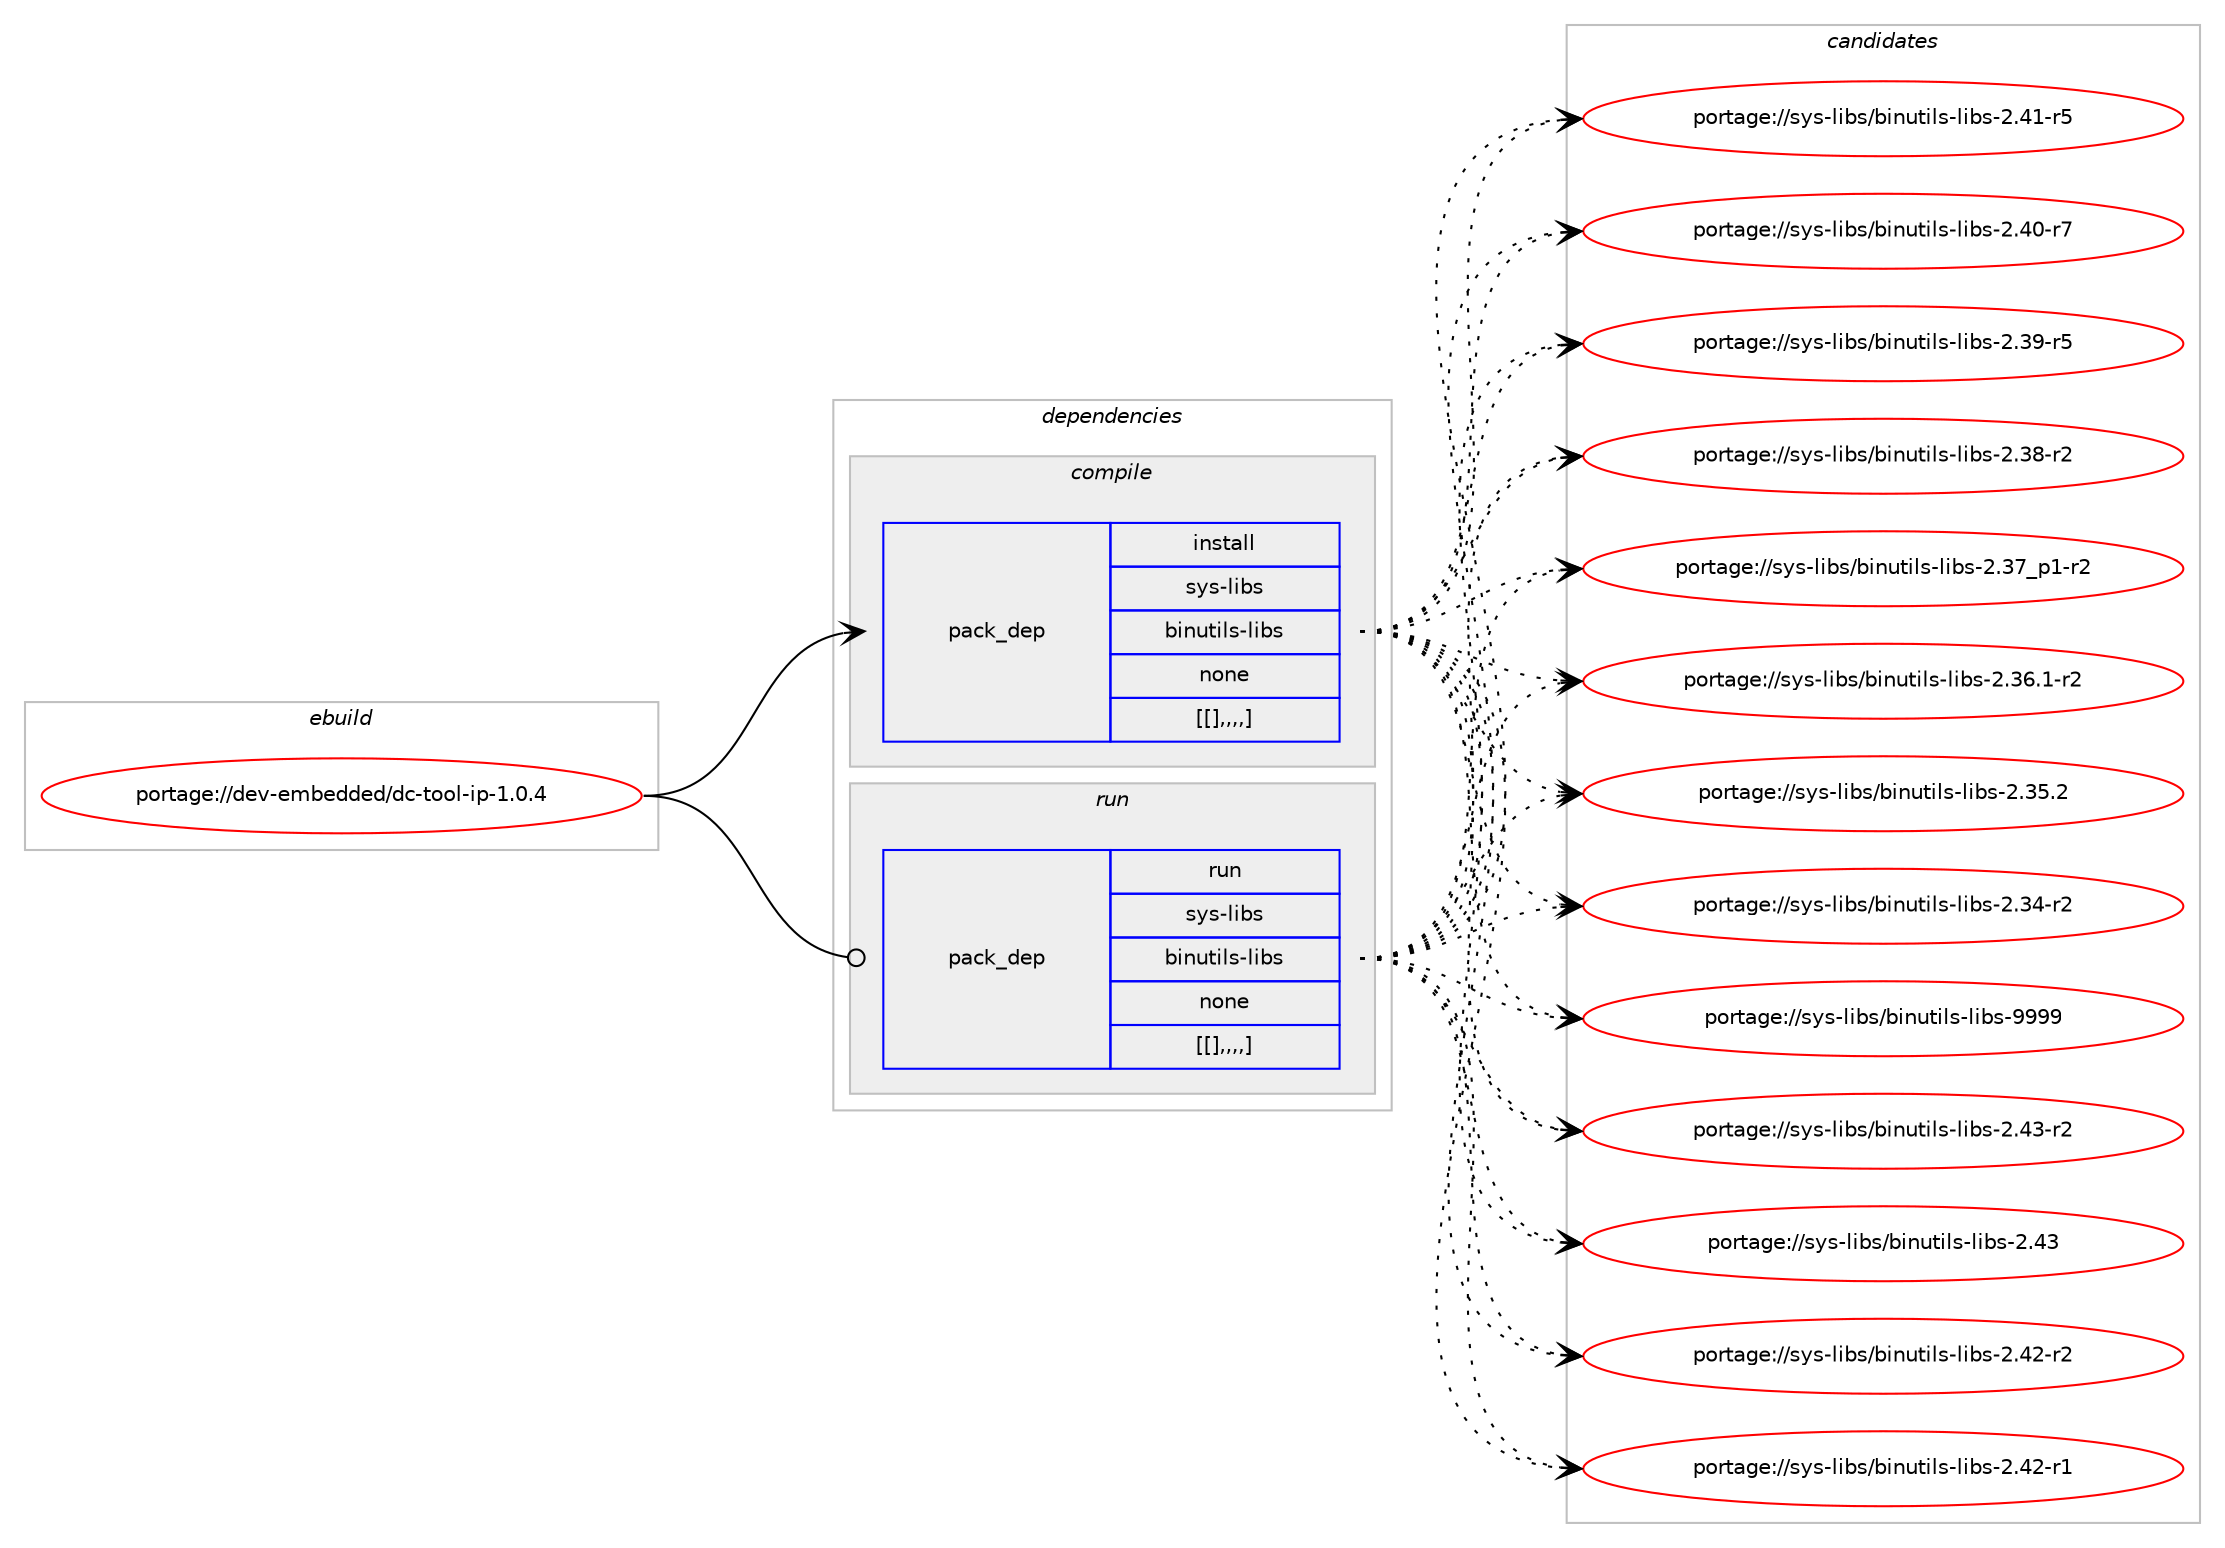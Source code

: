 digraph prolog {

# *************
# Graph options
# *************

newrank=true;
concentrate=true;
compound=true;
graph [rankdir=LR,fontname=Helvetica,fontsize=10,ranksep=1.5];#, ranksep=2.5, nodesep=0.2];
edge  [arrowhead=vee];
node  [fontname=Helvetica,fontsize=10];

# **********
# The ebuild
# **********

subgraph cluster_leftcol {
color=gray;
label=<<i>ebuild</i>>;
id [label="portage://dev-embedded/dc-tool-ip-1.0.4", color=red, width=4, href="../dev-embedded/dc-tool-ip-1.0.4.svg"];
}

# ****************
# The dependencies
# ****************

subgraph cluster_midcol {
color=gray;
label=<<i>dependencies</i>>;
subgraph cluster_compile {
fillcolor="#eeeeee";
style=filled;
label=<<i>compile</i>>;
subgraph pack53068 {
dependency73877 [label=<<TABLE BORDER="0" CELLBORDER="1" CELLSPACING="0" CELLPADDING="4" WIDTH="220"><TR><TD ROWSPAN="6" CELLPADDING="30">pack_dep</TD></TR><TR><TD WIDTH="110">install</TD></TR><TR><TD>sys-libs</TD></TR><TR><TD>binutils-libs</TD></TR><TR><TD>none</TD></TR><TR><TD>[[],,,,]</TD></TR></TABLE>>, shape=none, color=blue];
}
id:e -> dependency73877:w [weight=20,style="solid",arrowhead="vee"];
}
subgraph cluster_compileandrun {
fillcolor="#eeeeee";
style=filled;
label=<<i>compile and run</i>>;
}
subgraph cluster_run {
fillcolor="#eeeeee";
style=filled;
label=<<i>run</i>>;
subgraph pack53069 {
dependency73878 [label=<<TABLE BORDER="0" CELLBORDER="1" CELLSPACING="0" CELLPADDING="4" WIDTH="220"><TR><TD ROWSPAN="6" CELLPADDING="30">pack_dep</TD></TR><TR><TD WIDTH="110">run</TD></TR><TR><TD>sys-libs</TD></TR><TR><TD>binutils-libs</TD></TR><TR><TD>none</TD></TR><TR><TD>[[],,,,]</TD></TR></TABLE>>, shape=none, color=blue];
}
id:e -> dependency73878:w [weight=20,style="solid",arrowhead="odot"];
}
}

# **************
# The candidates
# **************

subgraph cluster_choices {
rank=same;
color=gray;
label=<<i>candidates</i>>;

subgraph choice53068 {
color=black;
nodesep=1;
choice1151211154510810598115479810511011711610510811545108105981154557575757 [label="portage://sys-libs/binutils-libs-9999", color=red, width=4,href="../sys-libs/binutils-libs-9999.svg"];
choice11512111545108105981154798105110117116105108115451081059811545504652514511450 [label="portage://sys-libs/binutils-libs-2.43-r2", color=red, width=4,href="../sys-libs/binutils-libs-2.43-r2.svg"];
choice1151211154510810598115479810511011711610510811545108105981154550465251 [label="portage://sys-libs/binutils-libs-2.43", color=red, width=4,href="../sys-libs/binutils-libs-2.43.svg"];
choice11512111545108105981154798105110117116105108115451081059811545504652504511450 [label="portage://sys-libs/binutils-libs-2.42-r2", color=red, width=4,href="../sys-libs/binutils-libs-2.42-r2.svg"];
choice11512111545108105981154798105110117116105108115451081059811545504652504511449 [label="portage://sys-libs/binutils-libs-2.42-r1", color=red, width=4,href="../sys-libs/binutils-libs-2.42-r1.svg"];
choice11512111545108105981154798105110117116105108115451081059811545504652494511453 [label="portage://sys-libs/binutils-libs-2.41-r5", color=red, width=4,href="../sys-libs/binutils-libs-2.41-r5.svg"];
choice11512111545108105981154798105110117116105108115451081059811545504652484511455 [label="portage://sys-libs/binutils-libs-2.40-r7", color=red, width=4,href="../sys-libs/binutils-libs-2.40-r7.svg"];
choice11512111545108105981154798105110117116105108115451081059811545504651574511453 [label="portage://sys-libs/binutils-libs-2.39-r5", color=red, width=4,href="../sys-libs/binutils-libs-2.39-r5.svg"];
choice11512111545108105981154798105110117116105108115451081059811545504651564511450 [label="portage://sys-libs/binutils-libs-2.38-r2", color=red, width=4,href="../sys-libs/binutils-libs-2.38-r2.svg"];
choice115121115451081059811547981051101171161051081154510810598115455046515595112494511450 [label="portage://sys-libs/binutils-libs-2.37_p1-r2", color=red, width=4,href="../sys-libs/binutils-libs-2.37_p1-r2.svg"];
choice115121115451081059811547981051101171161051081154510810598115455046515446494511450 [label="portage://sys-libs/binutils-libs-2.36.1-r2", color=red, width=4,href="../sys-libs/binutils-libs-2.36.1-r2.svg"];
choice11512111545108105981154798105110117116105108115451081059811545504651534650 [label="portage://sys-libs/binutils-libs-2.35.2", color=red, width=4,href="../sys-libs/binutils-libs-2.35.2.svg"];
choice11512111545108105981154798105110117116105108115451081059811545504651524511450 [label="portage://sys-libs/binutils-libs-2.34-r2", color=red, width=4,href="../sys-libs/binutils-libs-2.34-r2.svg"];
dependency73877:e -> choice1151211154510810598115479810511011711610510811545108105981154557575757:w [style=dotted,weight="100"];
dependency73877:e -> choice11512111545108105981154798105110117116105108115451081059811545504652514511450:w [style=dotted,weight="100"];
dependency73877:e -> choice1151211154510810598115479810511011711610510811545108105981154550465251:w [style=dotted,weight="100"];
dependency73877:e -> choice11512111545108105981154798105110117116105108115451081059811545504652504511450:w [style=dotted,weight="100"];
dependency73877:e -> choice11512111545108105981154798105110117116105108115451081059811545504652504511449:w [style=dotted,weight="100"];
dependency73877:e -> choice11512111545108105981154798105110117116105108115451081059811545504652494511453:w [style=dotted,weight="100"];
dependency73877:e -> choice11512111545108105981154798105110117116105108115451081059811545504652484511455:w [style=dotted,weight="100"];
dependency73877:e -> choice11512111545108105981154798105110117116105108115451081059811545504651574511453:w [style=dotted,weight="100"];
dependency73877:e -> choice11512111545108105981154798105110117116105108115451081059811545504651564511450:w [style=dotted,weight="100"];
dependency73877:e -> choice115121115451081059811547981051101171161051081154510810598115455046515595112494511450:w [style=dotted,weight="100"];
dependency73877:e -> choice115121115451081059811547981051101171161051081154510810598115455046515446494511450:w [style=dotted,weight="100"];
dependency73877:e -> choice11512111545108105981154798105110117116105108115451081059811545504651534650:w [style=dotted,weight="100"];
dependency73877:e -> choice11512111545108105981154798105110117116105108115451081059811545504651524511450:w [style=dotted,weight="100"];
}
subgraph choice53069 {
color=black;
nodesep=1;
choice1151211154510810598115479810511011711610510811545108105981154557575757 [label="portage://sys-libs/binutils-libs-9999", color=red, width=4,href="../sys-libs/binutils-libs-9999.svg"];
choice11512111545108105981154798105110117116105108115451081059811545504652514511450 [label="portage://sys-libs/binutils-libs-2.43-r2", color=red, width=4,href="../sys-libs/binutils-libs-2.43-r2.svg"];
choice1151211154510810598115479810511011711610510811545108105981154550465251 [label="portage://sys-libs/binutils-libs-2.43", color=red, width=4,href="../sys-libs/binutils-libs-2.43.svg"];
choice11512111545108105981154798105110117116105108115451081059811545504652504511450 [label="portage://sys-libs/binutils-libs-2.42-r2", color=red, width=4,href="../sys-libs/binutils-libs-2.42-r2.svg"];
choice11512111545108105981154798105110117116105108115451081059811545504652504511449 [label="portage://sys-libs/binutils-libs-2.42-r1", color=red, width=4,href="../sys-libs/binutils-libs-2.42-r1.svg"];
choice11512111545108105981154798105110117116105108115451081059811545504652494511453 [label="portage://sys-libs/binutils-libs-2.41-r5", color=red, width=4,href="../sys-libs/binutils-libs-2.41-r5.svg"];
choice11512111545108105981154798105110117116105108115451081059811545504652484511455 [label="portage://sys-libs/binutils-libs-2.40-r7", color=red, width=4,href="../sys-libs/binutils-libs-2.40-r7.svg"];
choice11512111545108105981154798105110117116105108115451081059811545504651574511453 [label="portage://sys-libs/binutils-libs-2.39-r5", color=red, width=4,href="../sys-libs/binutils-libs-2.39-r5.svg"];
choice11512111545108105981154798105110117116105108115451081059811545504651564511450 [label="portage://sys-libs/binutils-libs-2.38-r2", color=red, width=4,href="../sys-libs/binutils-libs-2.38-r2.svg"];
choice115121115451081059811547981051101171161051081154510810598115455046515595112494511450 [label="portage://sys-libs/binutils-libs-2.37_p1-r2", color=red, width=4,href="../sys-libs/binutils-libs-2.37_p1-r2.svg"];
choice115121115451081059811547981051101171161051081154510810598115455046515446494511450 [label="portage://sys-libs/binutils-libs-2.36.1-r2", color=red, width=4,href="../sys-libs/binutils-libs-2.36.1-r2.svg"];
choice11512111545108105981154798105110117116105108115451081059811545504651534650 [label="portage://sys-libs/binutils-libs-2.35.2", color=red, width=4,href="../sys-libs/binutils-libs-2.35.2.svg"];
choice11512111545108105981154798105110117116105108115451081059811545504651524511450 [label="portage://sys-libs/binutils-libs-2.34-r2", color=red, width=4,href="../sys-libs/binutils-libs-2.34-r2.svg"];
dependency73878:e -> choice1151211154510810598115479810511011711610510811545108105981154557575757:w [style=dotted,weight="100"];
dependency73878:e -> choice11512111545108105981154798105110117116105108115451081059811545504652514511450:w [style=dotted,weight="100"];
dependency73878:e -> choice1151211154510810598115479810511011711610510811545108105981154550465251:w [style=dotted,weight="100"];
dependency73878:e -> choice11512111545108105981154798105110117116105108115451081059811545504652504511450:w [style=dotted,weight="100"];
dependency73878:e -> choice11512111545108105981154798105110117116105108115451081059811545504652504511449:w [style=dotted,weight="100"];
dependency73878:e -> choice11512111545108105981154798105110117116105108115451081059811545504652494511453:w [style=dotted,weight="100"];
dependency73878:e -> choice11512111545108105981154798105110117116105108115451081059811545504652484511455:w [style=dotted,weight="100"];
dependency73878:e -> choice11512111545108105981154798105110117116105108115451081059811545504651574511453:w [style=dotted,weight="100"];
dependency73878:e -> choice11512111545108105981154798105110117116105108115451081059811545504651564511450:w [style=dotted,weight="100"];
dependency73878:e -> choice115121115451081059811547981051101171161051081154510810598115455046515595112494511450:w [style=dotted,weight="100"];
dependency73878:e -> choice115121115451081059811547981051101171161051081154510810598115455046515446494511450:w [style=dotted,weight="100"];
dependency73878:e -> choice11512111545108105981154798105110117116105108115451081059811545504651534650:w [style=dotted,weight="100"];
dependency73878:e -> choice11512111545108105981154798105110117116105108115451081059811545504651524511450:w [style=dotted,weight="100"];
}
}

}
